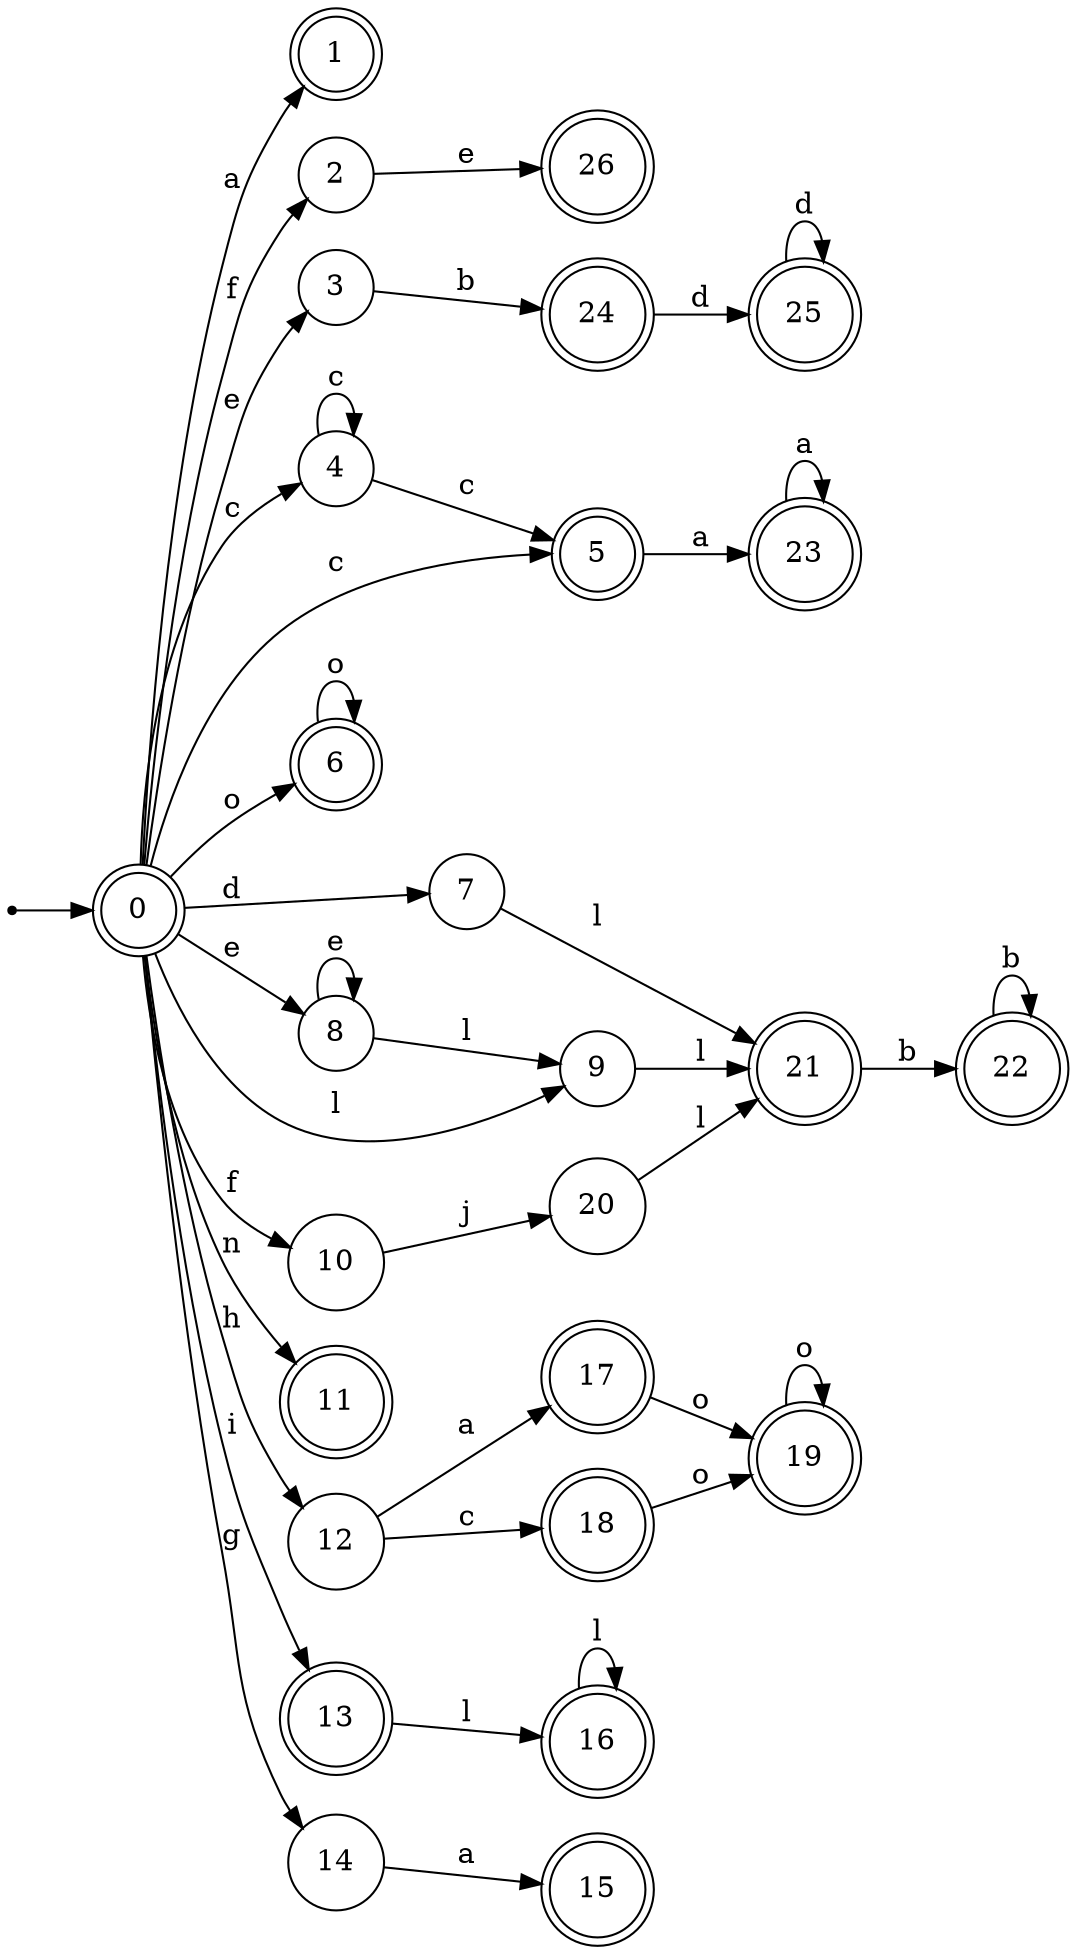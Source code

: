 digraph finite_state_machine {
rankdir=LR;
size="20,20";
node [shape = point]; "dummy0"
node [shape = doublecircle]; "0";"dummy0" -> "0";
node [shape = doublecircle]; "1";node [shape = circle]; "2";
node [shape = circle]; "3";
node [shape = circle]; "4";
node [shape = doublecircle]; "5";node [shape = doublecircle]; "6";node [shape = circle]; "7";
node [shape = circle]; "8";
node [shape = circle]; "9";
node [shape = circle]; "10";
node [shape = doublecircle]; "11";node [shape = circle]; "12";
node [shape = doublecircle]; "13";node [shape = circle]; "14";
node [shape = doublecircle]; "15";node [shape = doublecircle]; "16";node [shape = doublecircle]; "17";node [shape = doublecircle]; "18";node [shape = doublecircle]; "19";node [shape = circle]; "20";
node [shape = doublecircle]; "21";node [shape = doublecircle]; "22";node [shape = doublecircle]; "23";node [shape = doublecircle]; "24";node [shape = doublecircle]; "25";node [shape = doublecircle]; "26";"0" -> "1" [label = "a"];
 "0" -> "2" [label = "f"];
 "0" -> "10" [label = "f"];
 "0" -> "8" [label = "e"];
 "0" -> "3" [label = "e"];
 "0" -> "4" [label = "c"];
 "0" -> "5" [label = "c"];
 "0" -> "6" [label = "o"];
 "0" -> "7" [label = "d"];
 "0" -> "9" [label = "l"];
 "0" -> "11" [label = "n"];
 "0" -> "12" [label = "h"];
 "0" -> "13" [label = "i"];
 "0" -> "14" [label = "g"];
 "14" -> "15" [label = "a"];
 "13" -> "16" [label = "l"];
 "16" -> "16" [label = "l"];
 "12" -> "17" [label = "a"];
 "12" -> "18" [label = "c"];
 "18" -> "19" [label = "o"];
 "19" -> "19" [label = "o"];
 "17" -> "19" [label = "o"];
 "10" -> "20" [label = "j"];
 "20" -> "21" [label = "l"];
 "21" -> "22" [label = "b"];
 "22" -> "22" [label = "b"];
 "9" -> "21" [label = "l"];
 "8" -> "8" [label = "e"];
 "8" -> "9" [label = "l"];
 "7" -> "21" [label = "l"];
 "6" -> "6" [label = "o"];
 "5" -> "23" [label = "a"];
 "23" -> "23" [label = "a"];
 "4" -> "4" [label = "c"];
 "4" -> "5" [label = "c"];
 "3" -> "24" [label = "b"];
 "24" -> "25" [label = "d"];
 "25" -> "25" [label = "d"];
 "2" -> "26" [label = "e"];
 }
